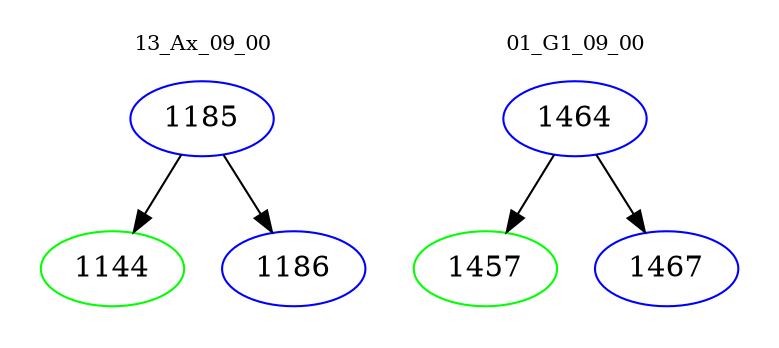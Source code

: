 digraph{
subgraph cluster_0 {
color = white
label = "13_Ax_09_00";
fontsize=10;
T0_1185 [label="1185", color="blue"]
T0_1185 -> T0_1144 [color="black"]
T0_1144 [label="1144", color="green"]
T0_1185 -> T0_1186 [color="black"]
T0_1186 [label="1186", color="blue"]
}
subgraph cluster_1 {
color = white
label = "01_G1_09_00";
fontsize=10;
T1_1464 [label="1464", color="blue"]
T1_1464 -> T1_1457 [color="black"]
T1_1457 [label="1457", color="green"]
T1_1464 -> T1_1467 [color="black"]
T1_1467 [label="1467", color="blue"]
}
}
